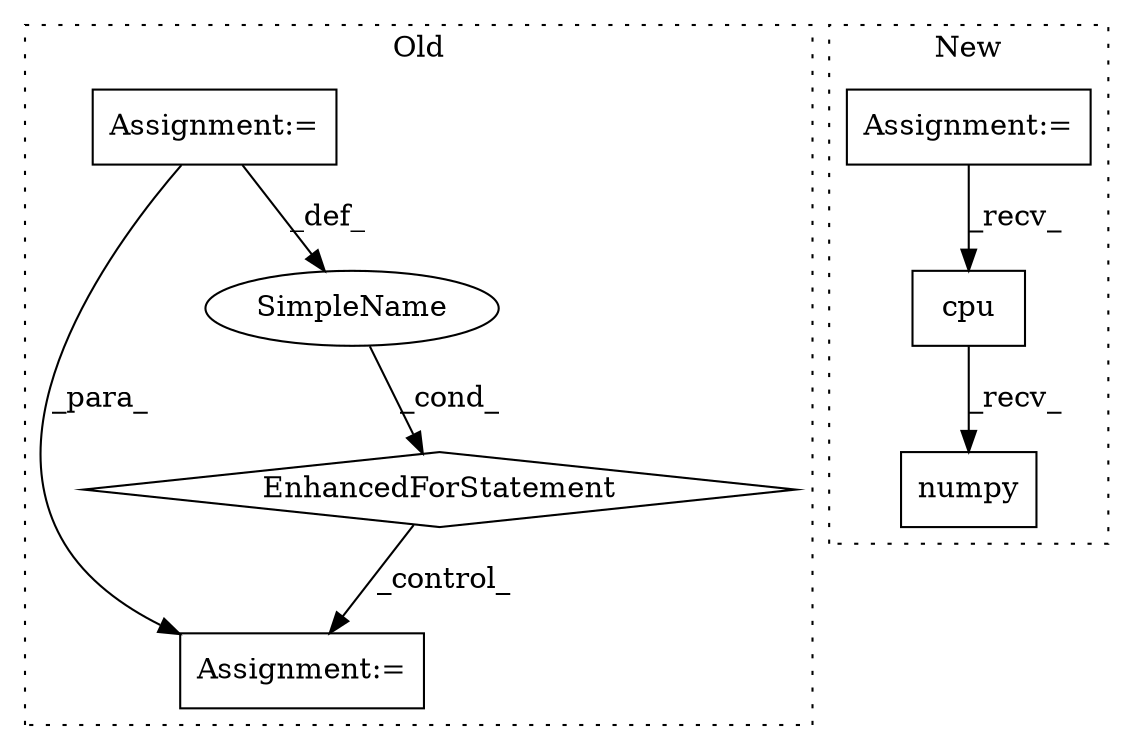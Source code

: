 digraph G {
subgraph cluster0 {
1 [label="EnhancedForStatement" a="70" s="604,699" l="67,2" shape="diamond"];
3 [label="Assignment:=" a="7" s="604,699" l="67,2" shape="box"];
5 [label="Assignment:=" a="7" s="713" l="1" shape="box"];
7 [label="SimpleName" a="42" s="675" l="4" shape="ellipse"];
label = "Old";
style="dotted";
}
subgraph cluster1 {
2 [label="cpu" a="32" s="1273" l="5" shape="box"];
4 [label="numpy" a="32" s="1279" l="7" shape="box"];
6 [label="Assignment:=" a="7" s="939" l="5" shape="box"];
label = "New";
style="dotted";
}
1 -> 5 [label="_control_"];
2 -> 4 [label="_recv_"];
3 -> 7 [label="_def_"];
3 -> 5 [label="_para_"];
6 -> 2 [label="_recv_"];
7 -> 1 [label="_cond_"];
}